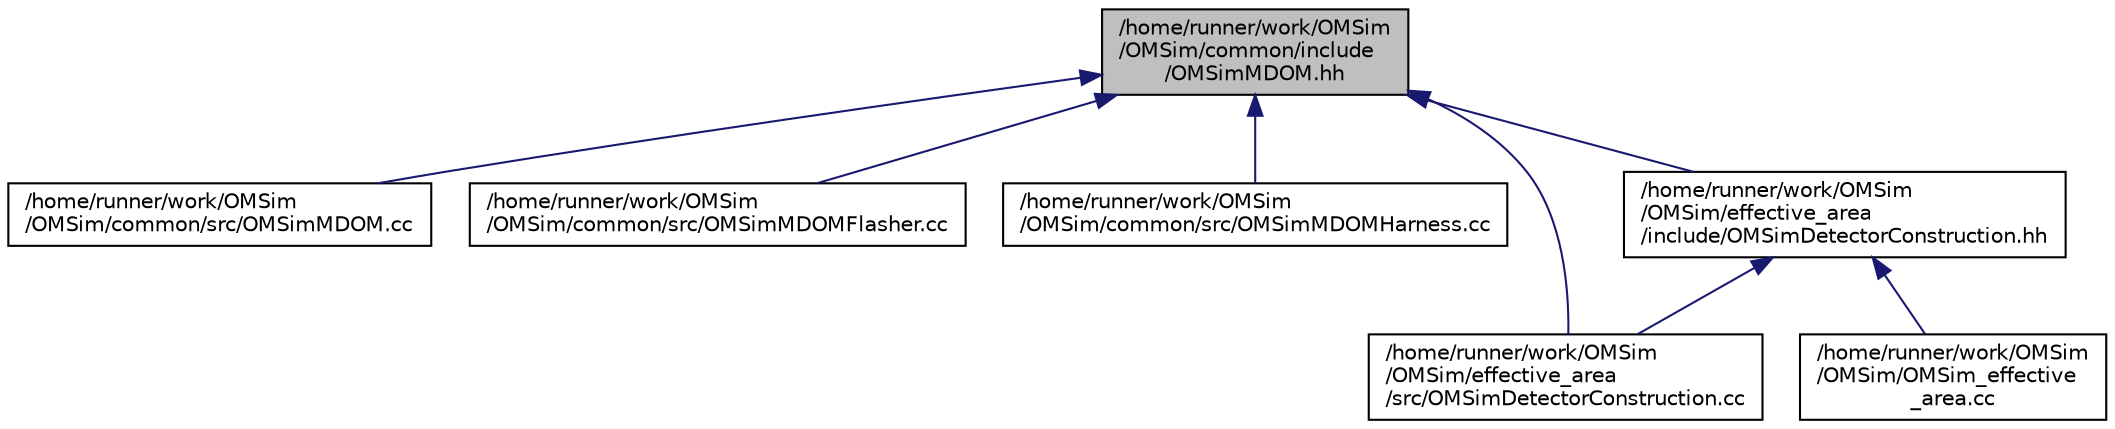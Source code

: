 digraph "/home/runner/work/OMSim/OMSim/common/include/OMSimMDOM.hh"
{
 // LATEX_PDF_SIZE
  edge [fontname="Helvetica",fontsize="10",labelfontname="Helvetica",labelfontsize="10"];
  node [fontname="Helvetica",fontsize="10",shape=record];
  Node1 [label="/home/runner/work/OMSim\l/OMSim/common/include\l/OMSimMDOM.hh",height=0.2,width=0.4,color="black", fillcolor="grey75", style="filled", fontcolor="black",tooltip=" "];
  Node1 -> Node2 [dir="back",color="midnightblue",fontsize="10",style="solid",fontname="Helvetica"];
  Node2 [label="/home/runner/work/OMSim\l/OMSim/common/src/OMSimMDOM.cc",height=0.2,width=0.4,color="black", fillcolor="white", style="filled",URL="$_o_m_sim_m_d_o_m_8cc.html",tooltip="Construction of mDOM."];
  Node1 -> Node3 [dir="back",color="midnightblue",fontsize="10",style="solid",fontname="Helvetica"];
  Node3 [label="/home/runner/work/OMSim\l/OMSim/common/src/OMSimMDOMFlasher.cc",height=0.2,width=0.4,color="black", fillcolor="white", style="filled",URL="$_o_m_sim_m_d_o_m_flasher_8cc.html",tooltip=" "];
  Node1 -> Node4 [dir="back",color="midnightblue",fontsize="10",style="solid",fontname="Helvetica"];
  Node4 [label="/home/runner/work/OMSim\l/OMSim/common/src/OMSimMDOMHarness.cc",height=0.2,width=0.4,color="black", fillcolor="white", style="filled",URL="$_o_m_sim_m_d_o_m_harness_8cc.html",tooltip="Construction of mDOM harness."];
  Node1 -> Node5 [dir="back",color="midnightblue",fontsize="10",style="solid",fontname="Helvetica"];
  Node5 [label="/home/runner/work/OMSim\l/OMSim/effective_area\l/include/OMSimDetectorConstruction.hh",height=0.2,width=0.4,color="black", fillcolor="white", style="filled",URL="$_o_m_sim_detector_construction_8hh.html",tooltip=" "];
  Node5 -> Node6 [dir="back",color="midnightblue",fontsize="10",style="solid",fontname="Helvetica"];
  Node6 [label="/home/runner/work/OMSim\l/OMSim/effective_area\l/src/OMSimDetectorConstruction.cc",height=0.2,width=0.4,color="black", fillcolor="white", style="filled",URL="$_o_m_sim_detector_construction_8cc.html",tooltip="User defined detector."];
  Node5 -> Node7 [dir="back",color="midnightblue",fontsize="10",style="solid",fontname="Helvetica"];
  Node7 [label="/home/runner/work/OMSim\l/OMSim/OMSim_effective\l_area.cc",height=0.2,width=0.4,color="black", fillcolor="white", style="filled",URL="$_o_m_sim__effective__area_8cc.html",tooltip="Main for the calculation of effective areas."];
  Node1 -> Node6 [dir="back",color="midnightblue",fontsize="10",style="solid",fontname="Helvetica"];
}
